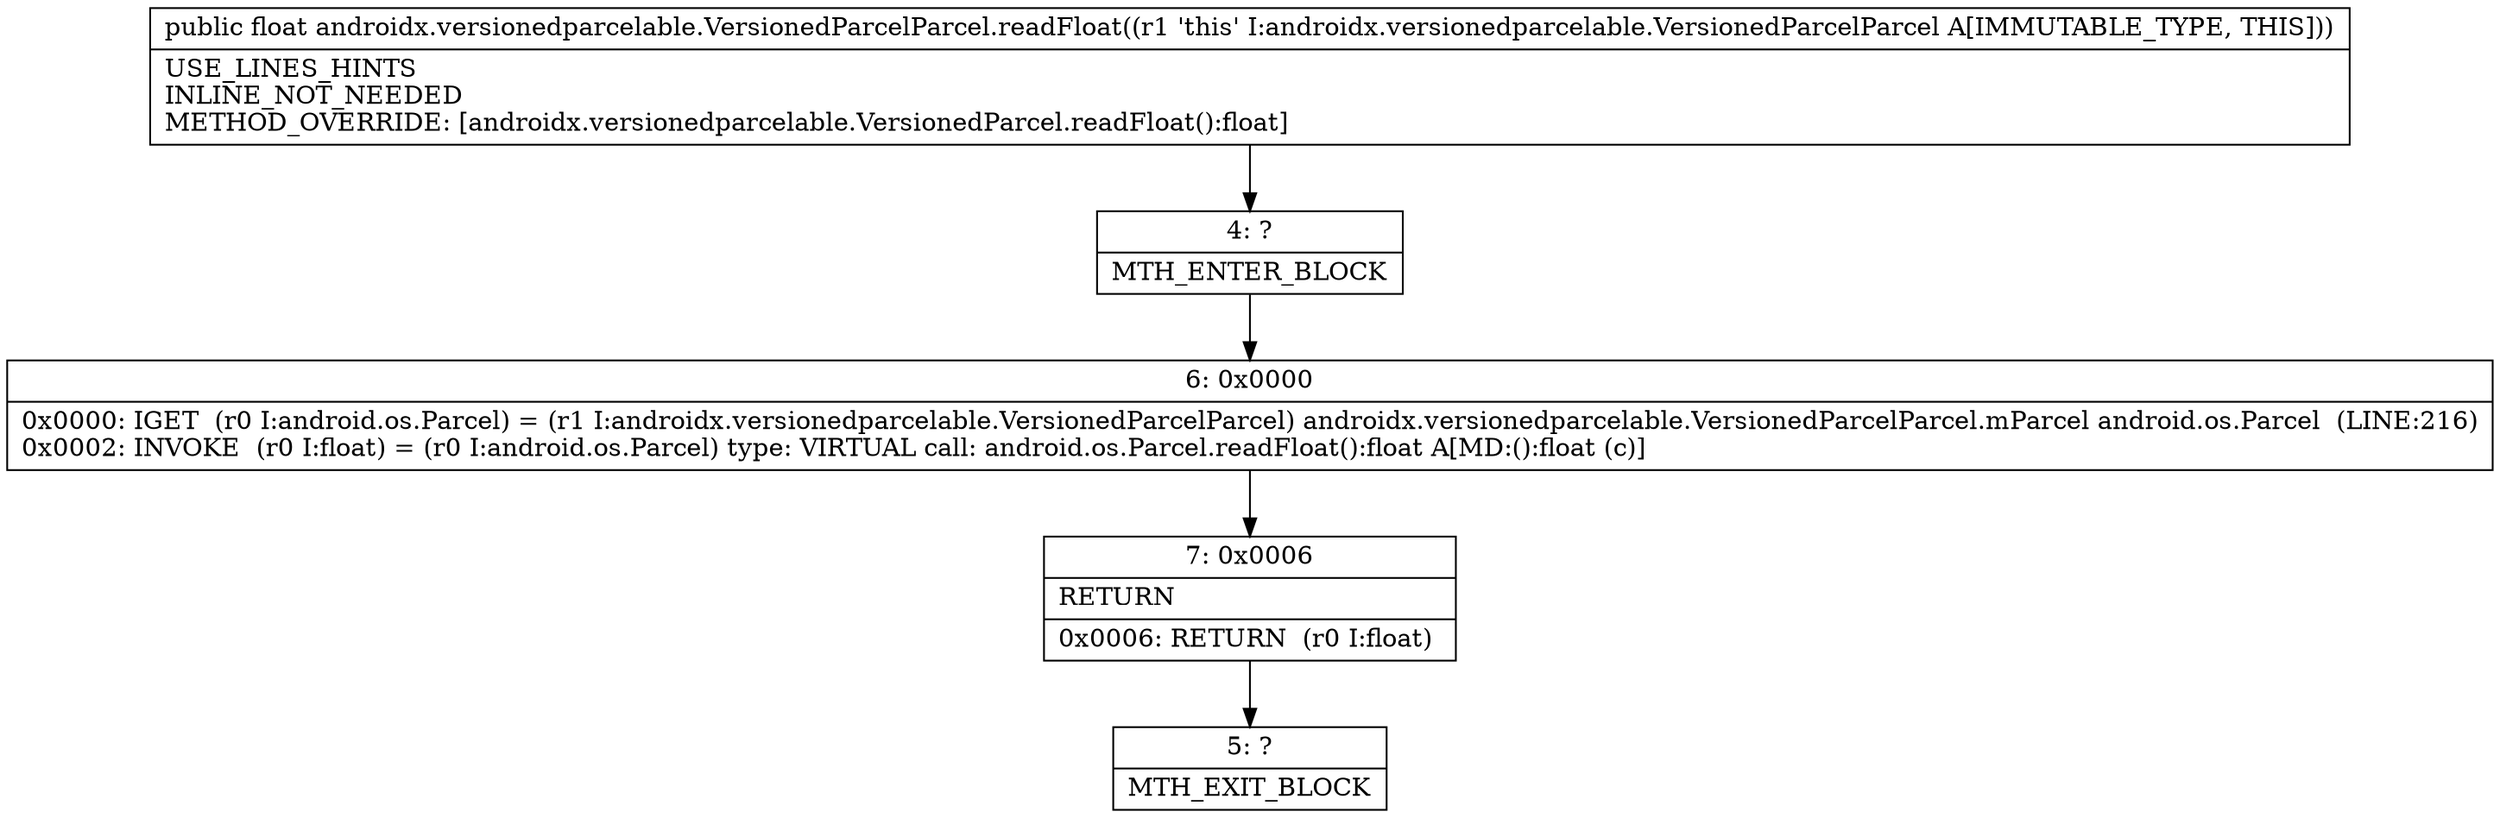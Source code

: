 digraph "CFG forandroidx.versionedparcelable.VersionedParcelParcel.readFloat()F" {
Node_4 [shape=record,label="{4\:\ ?|MTH_ENTER_BLOCK\l}"];
Node_6 [shape=record,label="{6\:\ 0x0000|0x0000: IGET  (r0 I:android.os.Parcel) = (r1 I:androidx.versionedparcelable.VersionedParcelParcel) androidx.versionedparcelable.VersionedParcelParcel.mParcel android.os.Parcel  (LINE:216)\l0x0002: INVOKE  (r0 I:float) = (r0 I:android.os.Parcel) type: VIRTUAL call: android.os.Parcel.readFloat():float A[MD:():float (c)]\l}"];
Node_7 [shape=record,label="{7\:\ 0x0006|RETURN\l|0x0006: RETURN  (r0 I:float) \l}"];
Node_5 [shape=record,label="{5\:\ ?|MTH_EXIT_BLOCK\l}"];
MethodNode[shape=record,label="{public float androidx.versionedparcelable.VersionedParcelParcel.readFloat((r1 'this' I:androidx.versionedparcelable.VersionedParcelParcel A[IMMUTABLE_TYPE, THIS]))  | USE_LINES_HINTS\lINLINE_NOT_NEEDED\lMETHOD_OVERRIDE: [androidx.versionedparcelable.VersionedParcel.readFloat():float]\l}"];
MethodNode -> Node_4;Node_4 -> Node_6;
Node_6 -> Node_7;
Node_7 -> Node_5;
}

